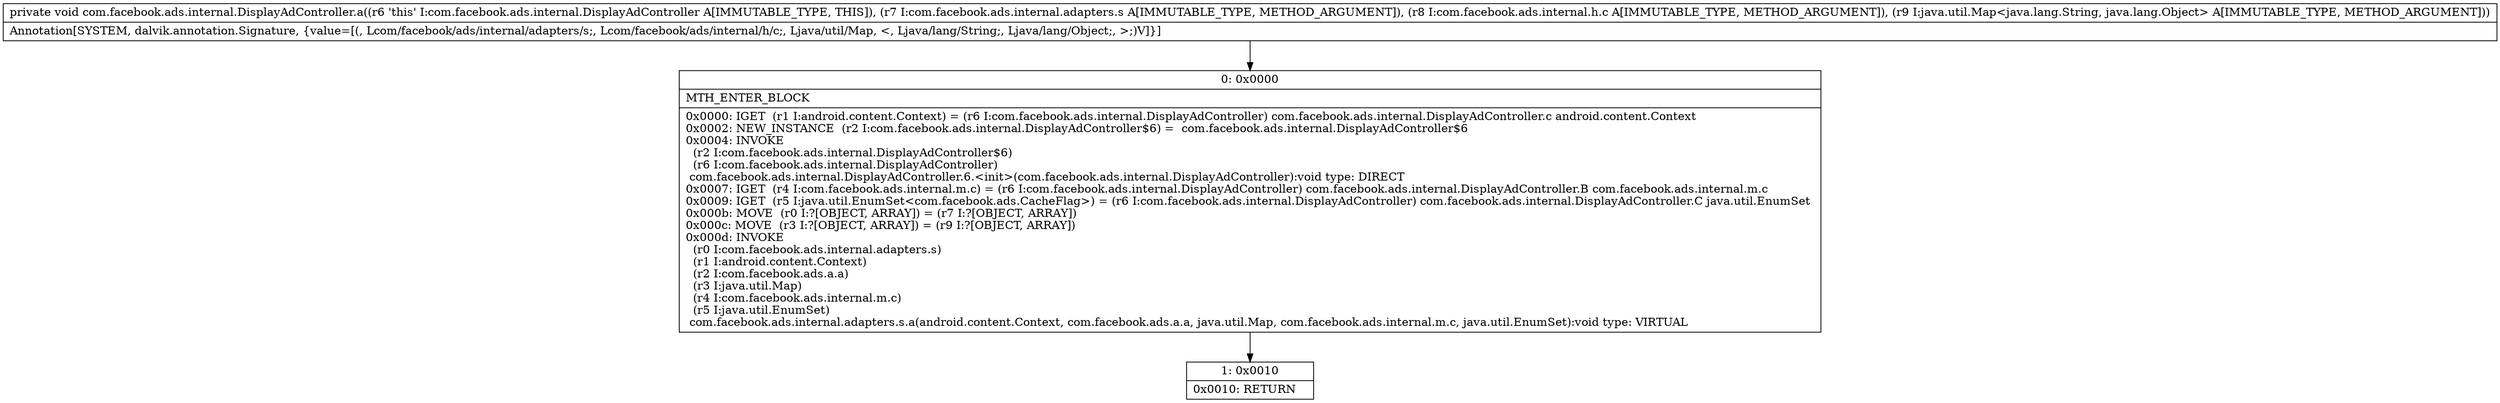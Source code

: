 digraph "CFG forcom.facebook.ads.internal.DisplayAdController.a(Lcom\/facebook\/ads\/internal\/adapters\/s;Lcom\/facebook\/ads\/internal\/h\/c;Ljava\/util\/Map;)V" {
Node_0 [shape=record,label="{0\:\ 0x0000|MTH_ENTER_BLOCK\l|0x0000: IGET  (r1 I:android.content.Context) = (r6 I:com.facebook.ads.internal.DisplayAdController) com.facebook.ads.internal.DisplayAdController.c android.content.Context \l0x0002: NEW_INSTANCE  (r2 I:com.facebook.ads.internal.DisplayAdController$6) =  com.facebook.ads.internal.DisplayAdController$6 \l0x0004: INVOKE  \l  (r2 I:com.facebook.ads.internal.DisplayAdController$6)\l  (r6 I:com.facebook.ads.internal.DisplayAdController)\l com.facebook.ads.internal.DisplayAdController.6.\<init\>(com.facebook.ads.internal.DisplayAdController):void type: DIRECT \l0x0007: IGET  (r4 I:com.facebook.ads.internal.m.c) = (r6 I:com.facebook.ads.internal.DisplayAdController) com.facebook.ads.internal.DisplayAdController.B com.facebook.ads.internal.m.c \l0x0009: IGET  (r5 I:java.util.EnumSet\<com.facebook.ads.CacheFlag\>) = (r6 I:com.facebook.ads.internal.DisplayAdController) com.facebook.ads.internal.DisplayAdController.C java.util.EnumSet \l0x000b: MOVE  (r0 I:?[OBJECT, ARRAY]) = (r7 I:?[OBJECT, ARRAY]) \l0x000c: MOVE  (r3 I:?[OBJECT, ARRAY]) = (r9 I:?[OBJECT, ARRAY]) \l0x000d: INVOKE  \l  (r0 I:com.facebook.ads.internal.adapters.s)\l  (r1 I:android.content.Context)\l  (r2 I:com.facebook.ads.a.a)\l  (r3 I:java.util.Map)\l  (r4 I:com.facebook.ads.internal.m.c)\l  (r5 I:java.util.EnumSet)\l com.facebook.ads.internal.adapters.s.a(android.content.Context, com.facebook.ads.a.a, java.util.Map, com.facebook.ads.internal.m.c, java.util.EnumSet):void type: VIRTUAL \l}"];
Node_1 [shape=record,label="{1\:\ 0x0010|0x0010: RETURN   \l}"];
MethodNode[shape=record,label="{private void com.facebook.ads.internal.DisplayAdController.a((r6 'this' I:com.facebook.ads.internal.DisplayAdController A[IMMUTABLE_TYPE, THIS]), (r7 I:com.facebook.ads.internal.adapters.s A[IMMUTABLE_TYPE, METHOD_ARGUMENT]), (r8 I:com.facebook.ads.internal.h.c A[IMMUTABLE_TYPE, METHOD_ARGUMENT]), (r9 I:java.util.Map\<java.lang.String, java.lang.Object\> A[IMMUTABLE_TYPE, METHOD_ARGUMENT]))  | Annotation[SYSTEM, dalvik.annotation.Signature, \{value=[(, Lcom\/facebook\/ads\/internal\/adapters\/s;, Lcom\/facebook\/ads\/internal\/h\/c;, Ljava\/util\/Map, \<, Ljava\/lang\/String;, Ljava\/lang\/Object;, \>;)V]\}]\l}"];
MethodNode -> Node_0;
Node_0 -> Node_1;
}


